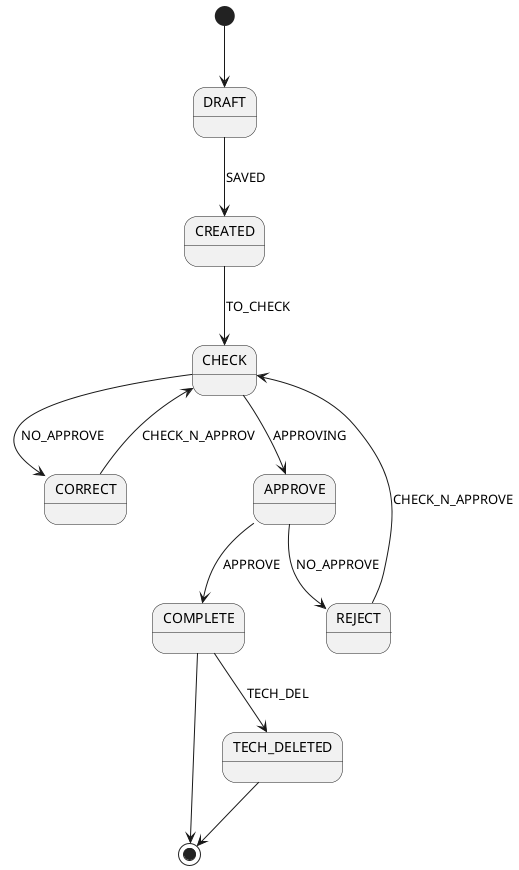 
@startuml

[*] --> DRAFT
DRAFT --> CREATED : SAVED
CREATED --> CHECK : TO_CHECK
CHECK --> CORRECT: NO_APPROVE
CORRECT --> CHECK : CHECK_N_APPROV
CHECK --> APPROVE : APPROVING
APPROVE --> REJECT : NO_APPROVE
REJECT --> CHECK : CHECK_N_APPROVE
APPROVE --> COMPLETE : APPROVE
COMPLETE --> [*]
COMPLETE --> TECH_DELETED : TECH_DEL
TECH_DELETED --> [*]

@enduml